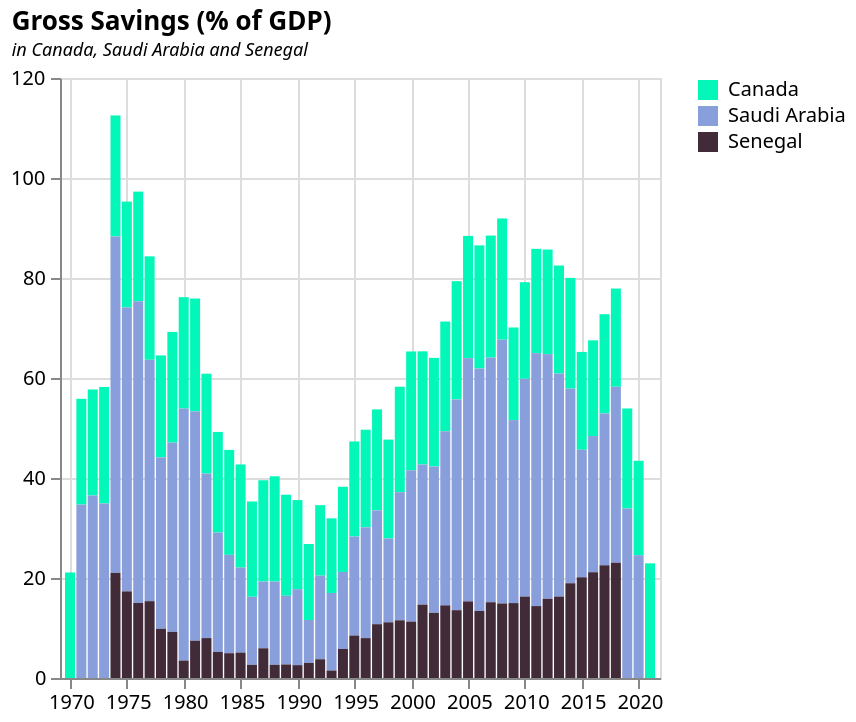 {
  "$schema": "https://vega.github.io/schema/vega-lite/v5.json",
  "description": "Bar chart with embedded data",
  "title": {
    "text": "Gross Savings (% of GDP)",
    "subtitle": "in Canada, Saudi Arabia and Senegal",
    "subtitleFontStyle": "italic",
    "subtitleFontSize": 9,
    "anchor": "start",
    "color": "black"
  },
  "data": {
    "values": [
      {
        "Country Name": "Canada",
        "Indicator Name": "Gross savings (% of GDP)",
        "Year": "1970",
        "Gross savings (% of GDP)": 21.10273085
      },
      {
        "Country Name": "Canada",
        "Indicator Name": "Gross savings (% of GDP)",
        "Year": "1971",
        "Gross savings (% of GDP)": 21.15135782
      },
      {
        "Country Name": "Canada",
        "Indicator Name": "Gross savings (% of GDP)",
        "Year": "1972",
        "Gross savings (% of GDP)": 21.20652594
      },
      {
        "Country Name": "Canada",
        "Indicator Name": "Gross savings (% of GDP)",
        "Year": "1973",
        "Gross savings (% of GDP)": 23.30275259
      },
      {
        "Country Name": "Canada",
        "Indicator Name": "Gross savings (% of GDP)",
        "Year": "1974",
        "Gross savings (% of GDP)": 24.20514589
      },
      {
        "Country Name": "Canada",
        "Indicator Name": "Gross savings (% of GDP)",
        "Year": "1975",
        "Gross savings (% of GDP)": 21.18136154
      },
      {
        "Country Name": "Canada",
        "Indicator Name": "Gross savings (% of GDP)",
        "Year": "1976",
        "Gross savings (% of GDP)": 21.93687931
      },
      {
        "Country Name": "Canada",
        "Indicator Name": "Gross savings (% of GDP)",
        "Year": "1977",
        "Gross savings (% of GDP)": 20.687403
      },
      {
        "Country Name": "Canada",
        "Indicator Name": "Gross savings (% of GDP)",
        "Year": "1978",
        "Gross savings (% of GDP)": 20.39247923
      },
      {
        "Country Name": "Canada",
        "Indicator Name": "Gross savings (% of GDP)",
        "Year": "1979",
        "Gross savings (% of GDP)": 22.15099231
      },
      {
        "Country Name": "Canada",
        "Indicator Name": "Gross savings (% of GDP)",
        "Year": "1980",
        "Gross savings (% of GDP)": 22.26766568
      },
      {
        "Country Name": "Canada",
        "Indicator Name": "Gross savings (% of GDP)",
        "Year": "1981",
        "Gross savings (% of GDP)": 22.56787418
      },
      {
        "Country Name": "Canada",
        "Indicator Name": "Gross savings (% of GDP)",
        "Year": "1982",
        "Gross savings (% of GDP)": 19.97246332
      },
      {
        "Country Name": "Canada",
        "Indicator Name": "Gross savings (% of GDP)",
        "Year": "1983",
        "Gross savings (% of GDP)": 20.1300743
      },
      {
        "Country Name": "Canada",
        "Indicator Name": "Gross savings (% of GDP)",
        "Year": "1984",
        "Gross savings (% of GDP)": 20.99126374
      },
      {
        "Country Name": "Canada",
        "Indicator Name": "Gross savings (% of GDP)",
        "Year": "1985",
        "Gross savings (% of GDP)": 20.61466726
      },
      {
        "Country Name": "Canada",
        "Indicator Name": "Gross savings (% of GDP)",
        "Year": "1986",
        "Gross savings (% of GDP)": 19.04586143
      },
      {
        "Country Name": "Canada",
        "Indicator Name": "Gross savings (% of GDP)",
        "Year": "1987",
        "Gross savings (% of GDP)": 20.25177182
      },
      {
        "Country Name": "Canada",
        "Indicator Name": "Gross savings (% of GDP)",
        "Year": "1988",
        "Gross savings (% of GDP)": 21.0446828
      },
      {
        "Country Name": "Canada",
        "Indicator Name": "Gross savings (% of GDP)",
        "Year": "1989",
        "Gross savings (% of GDP)": 20.21532395
      },
      {
        "Country Name": "Canada",
        "Indicator Name": "Gross savings (% of GDP)",
        "Year": "1990",
        "Gross savings (% of GDP)": 17.82406242
      },
      {
        "Country Name": "Canada",
        "Indicator Name": "Gross savings (% of GDP)",
        "Year": "1991",
        "Gross savings (% of GDP)": 15.19677807
      },
      {
        "Country Name": "Canada",
        "Indicator Name": "Gross savings (% of GDP)",
        "Year": "1992",
        "Gross savings (% of GDP)": 14.10436831
      },
      {
        "Country Name": "Canada",
        "Indicator Name": "Gross savings (% of GDP)",
        "Year": "1993",
        "Gross savings (% of GDP)": 14.93238077
      },
      {
        "Country Name": "Canada",
        "Indicator Name": "Gross savings (% of GDP)",
        "Year": "1994",
        "Gross savings (% of GDP)": 17.0360145
      },
      {
        "Country Name": "Canada",
        "Indicator Name": "Gross savings (% of GDP)",
        "Year": "1995",
        "Gross savings (% of GDP)": 19.01012577
      },
      {
        "Country Name": "Canada",
        "Indicator Name": "Gross savings (% of GDP)",
        "Year": "1996",
        "Gross savings (% of GDP)": 19.52540072
      },
      {
        "Country Name": "Canada",
        "Indicator Name": "Gross savings (% of GDP)",
        "Year": "1997",
        "Gross savings (% of GDP)": 20.19673402
      },
      {
        "Country Name": "Canada",
        "Indicator Name": "Gross savings (% of GDP)",
        "Year": "1998",
        "Gross savings (% of GDP)": 19.77421428
      },
      {
        "Country Name": "Canada",
        "Indicator Name": "Gross savings (% of GDP)",
        "Year": "1999",
        "Gross savings (% of GDP)": 21.09588678
      },
      {
        "Country Name": "Canada",
        "Indicator Name": "Gross savings (% of GDP)",
        "Year": "2000",
        "Gross savings (% of GDP)": 23.77462807
      },
      {
        "Country Name": "Canada",
        "Indicator Name": "Gross savings (% of GDP)",
        "Year": "2001",
        "Gross savings (% of GDP)": 22.63548905
      },
      {
        "Country Name": "Canada",
        "Indicator Name": "Gross savings (% of GDP)",
        "Year": "2002",
        "Gross savings (% of GDP)": 21.7247372
      },
      {
        "Country Name": "Canada",
        "Indicator Name": "Gross savings (% of GDP)",
        "Year": "2003",
        "Gross savings (% of GDP)": 21.94377715
      },
      {
        "Country Name": "Canada",
        "Indicator Name": "Gross savings (% of GDP)",
        "Year": "2004",
        "Gross savings (% of GDP)": 23.66050407
      },
      {
        "Country Name": "Canada",
        "Indicator Name": "Gross savings (% of GDP)",
        "Year": "2005",
        "Gross savings (% of GDP)": 24.45175414
      },
      {
        "Country Name": "Canada",
        "Indicator Name": "Gross savings (% of GDP)",
        "Year": "2006",
        "Gross savings (% of GDP)": 24.61727708
      },
      {
        "Country Name": "Canada",
        "Indicator Name": "Gross savings (% of GDP)",
        "Year": "2007",
        "Gross savings (% of GDP)": 24.40431956
      },
      {
        "Country Name": "Canada",
        "Indicator Name": "Gross savings (% of GDP)",
        "Year": "2008",
        "Gross savings (% of GDP)": 24.24740931
      },
      {
        "Country Name": "Canada",
        "Indicator Name": "Gross savings (% of GDP)",
        "Year": "2009",
        "Gross savings (% of GDP)": 18.52001347
      },
      {
        "Country Name": "Canada",
        "Indicator Name": "Gross savings (% of GDP)",
        "Year": "2010",
        "Gross savings (% of GDP)": 19.3125301
      },
      {
        "Country Name": "Canada",
        "Indicator Name": "Gross savings (% of GDP)",
        "Year": "2011",
        "Gross savings (% of GDP)": 20.85710941
      },
      {
        "Country Name": "Canada",
        "Indicator Name": "Gross savings (% of GDP)",
        "Year": "2012",
        "Gross savings (% of GDP)": 20.91795123
      },
      {
        "Country Name": "Canada",
        "Indicator Name": "Gross savings (% of GDP)",
        "Year": "2013",
        "Gross savings (% of GDP)": 21.5972984
      },
      {
        "Country Name": "Canada",
        "Indicator Name": "Gross savings (% of GDP)",
        "Year": "2014",
        "Gross savings (% of GDP)": 22.14849389
      },
      {
        "Country Name": "Canada",
        "Indicator Name": "Gross savings (% of GDP)",
        "Year": "2015",
        "Gross savings (% of GDP)": 19.56936363
      },
      {
        "Country Name": "Canada",
        "Indicator Name": "Gross savings (% of GDP)",
        "Year": "2016",
        "Gross savings (% of GDP)": 19.14645457
      },
      {
        "Country Name": "Canada",
        "Indicator Name": "Gross savings (% of GDP)",
        "Year": "2017",
        "Gross savings (% of GDP)": 19.84528099
      },
      {
        "Country Name": "Canada",
        "Indicator Name": "Gross savings (% of GDP)",
        "Year": "2018",
        "Gross savings (% of GDP)": 19.64367359
      },
      {
        "Country Name": "Canada",
        "Indicator Name": "Gross savings (% of GDP)",
        "Year": "2019",
        "Gross savings (% of GDP)": 20.01542161
      },
      {
        "Country Name": "Canada",
        "Indicator Name": "Gross savings (% of GDP)",
        "Year": "2020",
        "Gross savings (% of GDP)": 18.88341052
      },
      {
        "Country Name": "Canada",
        "Indicator Name": "Gross savings (% of GDP)",
        "Year": "2021",
        "Gross savings (% of GDP)": 22.93142738
      },
      {
        "Country Name": "Saudi Arabia",
        "Indicator Name": "Gross savings (% of GDP)",
        "Year": "1971",
        "Gross savings (% of GDP)": 34.68385717
      },
      {
        "Country Name": "Saudi Arabia",
        "Indicator Name": "Gross savings (% of GDP)",
        "Year": "1972",
        "Gross savings (% of GDP)": 36.49825035
      },
      {
        "Country Name": "Saudi Arabia",
        "Indicator Name": "Gross savings (% of GDP)",
        "Year": "1973",
        "Gross savings (% of GDP)": 34.90497959
      },
      {
        "Country Name": "Saudi Arabia",
        "Indicator Name": "Gross savings (% of GDP)",
        "Year": "1974",
        "Gross savings (% of GDP)": 67.27726626
      },
      {
        "Country Name": "Saudi Arabia",
        "Indicator Name": "Gross savings (% of GDP)",
        "Year": "1975",
        "Gross savings (% of GDP)": 56.77732787
      },
      {
        "Country Name": "Saudi Arabia",
        "Indicator Name": "Gross savings (% of GDP)",
        "Year": "1976",
        "Gross savings (% of GDP)": 60.33235937
      },
      {
        "Country Name": "Saudi Arabia",
        "Indicator Name": "Gross savings (% of GDP)",
        "Year": "1977",
        "Gross savings (% of GDP)": 48.27789896
      },
      {
        "Country Name": "Saudi Arabia",
        "Indicator Name": "Gross savings (% of GDP)",
        "Year": "1978",
        "Gross savings (% of GDP)": 34.27582237
      },
      {
        "Country Name": "Saudi Arabia",
        "Indicator Name": "Gross savings (% of GDP)",
        "Year": "1979",
        "Gross savings (% of GDP)": 37.84670288
      },
      {
        "Country Name": "Saudi Arabia",
        "Indicator Name": "Gross savings (% of GDP)",
        "Year": "1980",
        "Gross savings (% of GDP)": 50.41309415
      },
      {
        "Country Name": "Saudi Arabia",
        "Indicator Name": "Gross savings (% of GDP)",
        "Year": "1981",
        "Gross savings (% of GDP)": 45.87320228
      },
      {
        "Country Name": "Saudi Arabia",
        "Indicator Name": "Gross savings (% of GDP)",
        "Year": "1982",
        "Gross savings (% of GDP)": 32.90690151
      },
      {
        "Country Name": "Saudi Arabia",
        "Indicator Name": "Gross savings (% of GDP)",
        "Year": "1983",
        "Gross savings (% of GDP)": 23.87115332
      },
      {
        "Country Name": "Saudi Arabia",
        "Indicator Name": "Gross savings (% of GDP)",
        "Year": "1984",
        "Gross savings (% of GDP)": 19.6712641
      },
      {
        "Country Name": "Saudi Arabia",
        "Indicator Name": "Gross savings (% of GDP)",
        "Year": "1985",
        "Gross savings (% of GDP)": 17.01319977
      },
      {
        "Country Name": "Saudi Arabia",
        "Indicator Name": "Gross savings (% of GDP)",
        "Year": "1986",
        "Gross savings (% of GDP)": 13.62286797
      },
      {
        "Country Name": "Saudi Arabia",
        "Indicator Name": "Gross savings (% of GDP)",
        "Year": "1987",
        "Gross savings (% of GDP)": 13.35777052
      },
      {
        "Country Name": "Saudi Arabia",
        "Indicator Name": "Gross savings (% of GDP)",
        "Year": "1988",
        "Gross savings (% of GDP)": 16.64880074
      },
      {
        "Country Name": "Saudi Arabia",
        "Indicator Name": "Gross savings (% of GDP)",
        "Year": "1989",
        "Gross savings (% of GDP)": 13.73645593
      },
      {
        "Country Name": "Saudi Arabia",
        "Indicator Name": "Gross savings (% of GDP)",
        "Year": "1990",
        "Gross savings (% of GDP)": 15.1923008
      },
      {
        "Country Name": "Saudi Arabia",
        "Indicator Name": "Gross savings (% of GDP)",
        "Year": "1991",
        "Gross savings (% of GDP)": 8.585122247
      },
      {
        "Country Name": "Saudi Arabia",
        "Indicator Name": "Gross savings (% of GDP)",
        "Year": "1992",
        "Gross savings (% of GDP)": 16.71914918
      },
      {
        "Country Name": "Saudi Arabia",
        "Indicator Name": "Gross savings (% of GDP)",
        "Year": "1993",
        "Gross savings (% of GDP)": 15.50817895
      },
      {
        "Country Name": "Saudi Arabia",
        "Indicator Name": "Gross savings (% of GDP)",
        "Year": "1994",
        "Gross savings (% of GDP)": 15.39678877
      },
      {
        "Country Name": "Saudi Arabia",
        "Indicator Name": "Gross savings (% of GDP)",
        "Year": "1995",
        "Gross savings (% of GDP)": 19.8025423
      },
      {
        "Country Name": "Saudi Arabia",
        "Indicator Name": "Gross savings (% of GDP)",
        "Year": "1996",
        "Gross savings (% of GDP)": 22.15460441
      },
      {
        "Country Name": "Saudi Arabia",
        "Indicator Name": "Gross savings (% of GDP)",
        "Year": "1997",
        "Gross savings (% of GDP)": 22.7627294
      },
      {
        "Country Name": "Saudi Arabia",
        "Indicator Name": "Gross savings (% of GDP)",
        "Year": "1998",
        "Gross savings (% of GDP)": 16.76813347
      },
      {
        "Country Name": "Saudi Arabia",
        "Indicator Name": "Gross savings (% of GDP)",
        "Year": "1999",
        "Gross savings (% of GDP)": 25.62125003
      },
      {
        "Country Name": "Saudi Arabia",
        "Indicator Name": "Gross savings (% of GDP)",
        "Year": "2000",
        "Gross savings (% of GDP)": 30.25821128
      },
      {
        "Country Name": "Saudi Arabia",
        "Indicator Name": "Gross savings (% of GDP)",
        "Year": "2001",
        "Gross savings (% of GDP)": 28.02757881
      },
      {
        "Country Name": "Saudi Arabia",
        "Indicator Name": "Gross savings (% of GDP)",
        "Year": "2002",
        "Gross savings (% of GDP)": 29.27031712
      },
      {
        "Country Name": "Saudi Arabia",
        "Indicator Name": "Gross savings (% of GDP)",
        "Year": "2003",
        "Gross savings (% of GDP)": 34.81638225
      },
      {
        "Country Name": "Saudi Arabia",
        "Indicator Name": "Gross savings (% of GDP)",
        "Year": "2004",
        "Gross savings (% of GDP)": 42.13973558
      },
      {
        "Country Name": "Saudi Arabia",
        "Indicator Name": "Gross savings (% of GDP)",
        "Year": "2005",
        "Gross savings (% of GDP)": 48.65310796
      },
      {
        "Country Name": "Saudi Arabia",
        "Indicator Name": "Gross savings (% of GDP)",
        "Year": "2006",
        "Gross savings (% of GDP)": 48.50552786
      },
      {
        "Country Name": "Saudi Arabia",
        "Indicator Name": "Gross savings (% of GDP)",
        "Year": "2007",
        "Gross savings (% of GDP)": 48.92772775
      },
      {
        "Country Name": "Saudi Arabia",
        "Indicator Name": "Gross savings (% of GDP)",
        "Year": "2008",
        "Gross savings (% of GDP)": 52.75226934
      },
      {
        "Country Name": "Saudi Arabia",
        "Indicator Name": "Gross savings (% of GDP)",
        "Year": "2009",
        "Gross savings (% of GDP)": 36.59862149
      },
      {
        "Country Name": "Saudi Arabia",
        "Indicator Name": "Gross savings (% of GDP)",
        "Year": "2010",
        "Gross savings (% of GDP)": 43.56365505
      },
      {
        "Country Name": "Saudi Arabia",
        "Indicator Name": "Gross savings (% of GDP)",
        "Year": "2011",
        "Gross savings (% of GDP)": 50.59068846
      },
      {
        "Country Name": "Saudi Arabia",
        "Indicator Name": "Gross savings (% of GDP)",
        "Year": "2012",
        "Gross savings (% of GDP)": 48.92873536
      },
      {
        "Country Name": "Saudi Arabia",
        "Indicator Name": "Gross savings (% of GDP)",
        "Year": "2013",
        "Gross savings (% of GDP)": 44.6088549
      },
      {
        "Country Name": "Saudi Arabia",
        "Indicator Name": "Gross savings (% of GDP)",
        "Year": "2014",
        "Gross savings (% of GDP)": 38.92448874
      },
      {
        "Country Name": "Saudi Arabia",
        "Indicator Name": "Gross savings (% of GDP)",
        "Year": "2015",
        "Gross savings (% of GDP)": 25.50283714
      },
      {
        "Country Name": "Saudi Arabia",
        "Indicator Name": "Gross savings (% of GDP)",
        "Year": "2016",
        "Gross savings (% of GDP)": 27.23567748
      },
      {
        "Country Name": "Saudi Arabia",
        "Indicator Name": "Gross savings (% of GDP)",
        "Year": "2017",
        "Gross savings (% of GDP)": 30.37145768
      },
      {
        "Country Name": "Saudi Arabia",
        "Indicator Name": "Gross savings (% of GDP)",
        "Year": "2018",
        "Gross savings (% of GDP)": 35.18997986
      },
      {
        "Country Name": "Saudi Arabia",
        "Indicator Name": "Gross savings (% of GDP)",
        "Year": "2019",
        "Gross savings (% of GDP)": 33.89475919
      },
      {
        "Country Name": "Saudi Arabia",
        "Indicator Name": "Gross savings (% of GDP)",
        "Year": "2020",
        "Gross savings (% of GDP)": 24.56037839
      },
      {
        "Country Name": "Senegal",
        "Indicator Name": "Gross savings (% of GDP)",
        "Year": "1974",
        "Gross savings (% of GDP)": 21.02824253
      },
      {
        "Country Name": "Senegal",
        "Indicator Name": "Gross savings (% of GDP)",
        "Year": "1975",
        "Gross savings (% of GDP)": 17.32097813
      },
      {
        "Country Name": "Senegal",
        "Indicator Name": "Gross savings (% of GDP)",
        "Year": "1976",
        "Gross savings (% of GDP)": 15.00643568
      },
      {
        "Country Name": "Senegal",
        "Indicator Name": "Gross savings (% of GDP)",
        "Year": "1977",
        "Gross savings (% of GDP)": 15.36490884
      },
      {
        "Country Name": "Senegal",
        "Indicator Name": "Gross savings (% of GDP)",
        "Year": "1978",
        "Gross savings (% of GDP)": 9.849616886
      },
      {
        "Country Name": "Senegal",
        "Indicator Name": "Gross savings (% of GDP)",
        "Year": "1979",
        "Gross savings (% of GDP)": 9.223271194
      },
      {
        "Country Name": "Senegal",
        "Indicator Name": "Gross savings (% of GDP)",
        "Year": "1980",
        "Gross savings (% of GDP)": 3.484703602
      },
      {
        "Country Name": "Senegal",
        "Indicator Name": "Gross savings (% of GDP)",
        "Year": "1981",
        "Gross savings (% of GDP)": 7.452038866
      },
      {
        "Country Name": "Senegal",
        "Indicator Name": "Gross savings (% of GDP)",
        "Year": "1982",
        "Gross savings (% of GDP)": 7.981479583
      },
      {
        "Country Name": "Senegal",
        "Indicator Name": "Gross savings (% of GDP)",
        "Year": "1983",
        "Gross savings (% of GDP)": 5.212881556
      },
      {
        "Country Name": "Senegal",
        "Indicator Name": "Gross savings (% of GDP)",
        "Year": "1984",
        "Gross savings (% of GDP)": 4.9588861
      },
      {
        "Country Name": "Senegal",
        "Indicator Name": "Gross savings (% of GDP)",
        "Year": "1985",
        "Gross savings (% of GDP)": 5.080017554
      },
      {
        "Country Name": "Senegal",
        "Indicator Name": "Gross savings (% of GDP)",
        "Year": "1986",
        "Gross savings (% of GDP)": 2.630968608
      },
      {
        "Country Name": "Senegal",
        "Indicator Name": "Gross savings (% of GDP)",
        "Year": "1987",
        "Gross savings (% of GDP)": 5.943214384
      },
      {
        "Country Name": "Senegal",
        "Indicator Name": "Gross savings (% of GDP)",
        "Year": "1988",
        "Gross savings (% of GDP)": 2.646399559
      },
      {
        "Country Name": "Senegal",
        "Indicator Name": "Gross savings (% of GDP)",
        "Year": "1989",
        "Gross savings (% of GDP)": 2.706923215
      },
      {
        "Country Name": "Senegal",
        "Indicator Name": "Gross savings (% of GDP)",
        "Year": "1990",
        "Gross savings (% of GDP)": 2.571674859
      },
      {
        "Country Name": "Senegal",
        "Indicator Name": "Gross savings (% of GDP)",
        "Year": "1991",
        "Gross savings (% of GDP)": 3.016926364
      },
      {
        "Country Name": "Senegal",
        "Indicator Name": "Gross savings (% of GDP)",
        "Year": "1992",
        "Gross savings (% of GDP)": 3.74821746
      },
      {
        "Country Name": "Senegal",
        "Indicator Name": "Gross savings (% of GDP)",
        "Year": "1993",
        "Gross savings (% of GDP)": 1.492260442
      },
      {
        "Country Name": "Senegal",
        "Indicator Name": "Gross savings (% of GDP)",
        "Year": "1994",
        "Gross savings (% of GDP)": 5.815936493
      },
      {
        "Country Name": "Senegal",
        "Indicator Name": "Gross savings (% of GDP)",
        "Year": "1995",
        "Gross savings (% of GDP)": 8.491258759
      },
      {
        "Country Name": "Senegal",
        "Indicator Name": "Gross savings (% of GDP)",
        "Year": "1996",
        "Gross savings (% of GDP)": 7.980345318
      },
      {
        "Country Name": "Senegal",
        "Indicator Name": "Gross savings (% of GDP)",
        "Year": "1997",
        "Gross savings (% of GDP)": 10.76193471
      },
      {
        "Country Name": "Senegal",
        "Indicator Name": "Gross savings (% of GDP)",
        "Year": "1998",
        "Gross savings (% of GDP)": 11.13823167
      },
      {
        "Country Name": "Senegal",
        "Indicator Name": "Gross savings (% of GDP)",
        "Year": "1999",
        "Gross savings (% of GDP)": 11.54025288
      },
      {
        "Country Name": "Senegal",
        "Indicator Name": "Gross savings (% of GDP)",
        "Year": "2000",
        "Gross savings (% of GDP)": 11.27739515
      },
      {
        "Country Name": "Senegal",
        "Indicator Name": "Gross savings (% of GDP)",
        "Year": "2001",
        "Gross savings (% of GDP)": 14.67052206
      },
      {
        "Country Name": "Senegal",
        "Indicator Name": "Gross savings (% of GDP)",
        "Year": "2002",
        "Gross savings (% of GDP)": 13.03217307
      },
      {
        "Country Name": "Senegal",
        "Indicator Name": "Gross savings (% of GDP)",
        "Year": "2003",
        "Gross savings (% of GDP)": 14.52874888
      },
      {
        "Country Name": "Senegal",
        "Indicator Name": "Gross savings (% of GDP)",
        "Year": "2004",
        "Gross savings (% of GDP)": 13.56460928
      },
      {
        "Country Name": "Senegal",
        "Indicator Name": "Gross savings (% of GDP)",
        "Year": "2005",
        "Gross savings (% of GDP)": 15.31846417
      },
      {
        "Country Name": "Senegal",
        "Indicator Name": "Gross savings (% of GDP)",
        "Year": "2006",
        "Gross savings (% of GDP)": 13.40037849
      },
      {
        "Country Name": "Senegal",
        "Indicator Name": "Gross savings (% of GDP)",
        "Year": "2007",
        "Gross savings (% of GDP)": 15.15431727
      },
      {
        "Country Name": "Senegal",
        "Indicator Name": "Gross savings (% of GDP)",
        "Year": "2008",
        "Gross savings (% of GDP)": 14.90772893
      },
      {
        "Country Name": "Senegal",
        "Indicator Name": "Gross savings (% of GDP)",
        "Year": "2009",
        "Gross savings (% of GDP)": 14.98363362
      },
      {
        "Country Name": "Senegal",
        "Indicator Name": "Gross savings (% of GDP)",
        "Year": "2010",
        "Gross savings (% of GDP)": 16.28259487
      },
      {
        "Country Name": "Senegal",
        "Indicator Name": "Gross savings (% of GDP)",
        "Year": "2011",
        "Gross savings (% of GDP)": 14.38264462
      },
      {
        "Country Name": "Senegal",
        "Indicator Name": "Gross savings (% of GDP)",
        "Year": "2012",
        "Gross savings (% of GDP)": 15.84553068
      },
      {
        "Country Name": "Senegal",
        "Indicator Name": "Gross savings (% of GDP)",
        "Year": "2013",
        "Gross savings (% of GDP)": 16.28849893
      },
      {
        "Country Name": "Senegal",
        "Indicator Name": "Gross savings (% of GDP)",
        "Year": "2014",
        "Gross savings (% of GDP)": 18.95045331
      },
      {
        "Country Name": "Senegal",
        "Indicator Name": "Gross savings (% of GDP)",
        "Year": "2015",
        "Gross savings (% of GDP)": 20.14248361
      },
      {
        "Country Name": "Senegal",
        "Indicator Name": "Gross savings (% of GDP)",
        "Year": "2016",
        "Gross savings (% of GDP)": 21.15496587
      },
      {
        "Country Name": "Senegal",
        "Indicator Name": "Gross savings (% of GDP)",
        "Year": "2017",
        "Gross savings (% of GDP)": 22.54339558
      },
      {
        "Country Name": "Senegal",
        "Indicator Name": "Gross savings (% of GDP)",
        "Year": "2018",
        "Gross savings (% of GDP)": 23.06032511
      }
    ]
  },
  "mark": "bar",
  "width": 300,
  "height": 300,
  "encoding": {
    "x": {
      "field": "Year",
      "sort": "-x",
      "type": "temporal",
      "title": null
    },
    "y": {
      "field": "Gross savings (% of GDP)",
      "title": null,
      "type": "quantitative",
      "scale": {
        "domain": [
          0,
          120
        ]
      }
    },
    "color": {
      "field": "Country Name",
      "type": "nominal",
      "scale": {
        "domain": [
          "Canada",
          "Saudi Arabia",
          "Senegal"
        ],
        "range": [
          "#03f7b8",
          "#899fdb",
          "#422b39"
        ]
      },
      "title": null
    }
  }
}